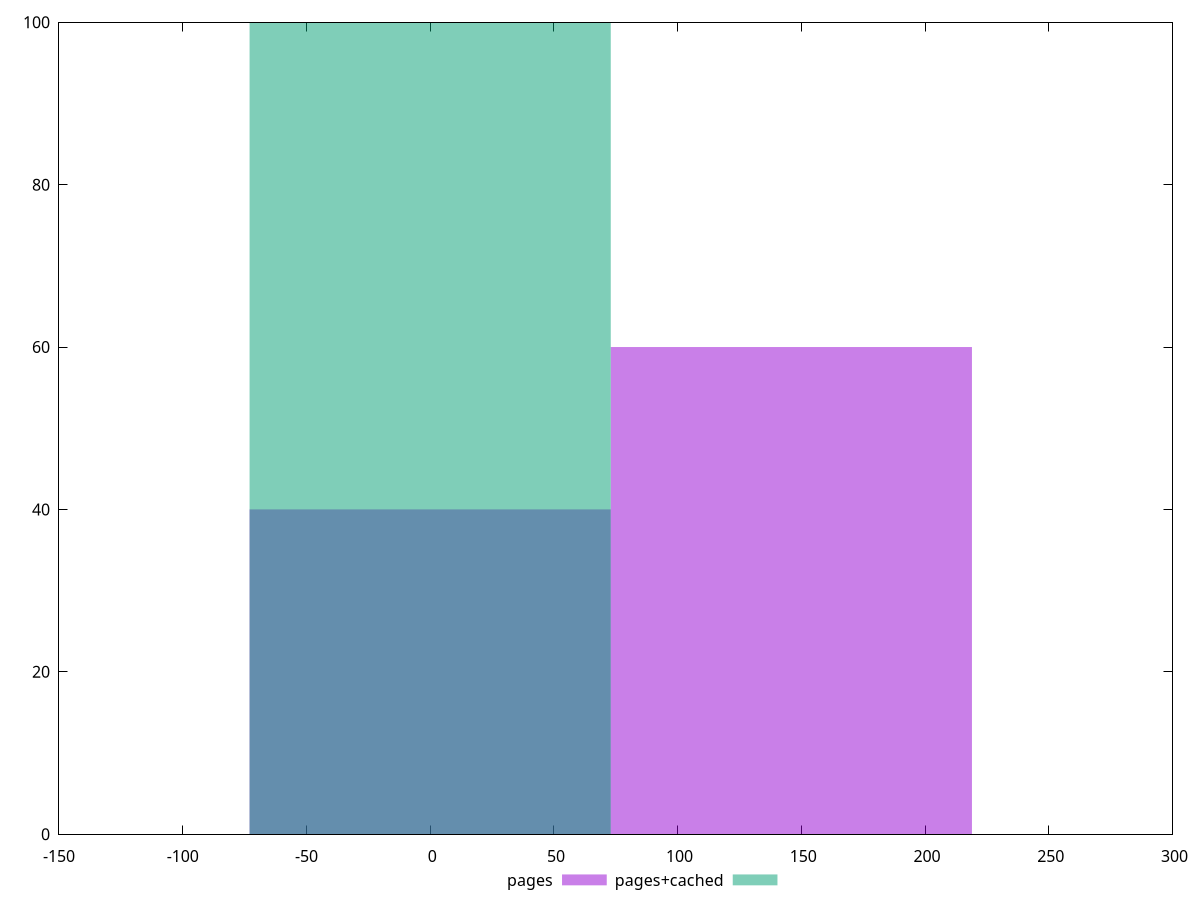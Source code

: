 reset
set terminal svg size 640, 500 enhanced background rgb 'white'
set output "reprap/unminified-javascript/comparison/histogram/1_vs_2.svg"

$pages <<EOF
0 40
145.96734006259476 60
EOF

$pagesCached <<EOF
0 100
EOF

set key outside below
set boxwidth 145.96734006259476
set yrange [0:100]
set style fill transparent solid 0.5 noborder

plot \
  $pages title "pages" with boxes, \
  $pagesCached title "pages+cached" with boxes, \


reset